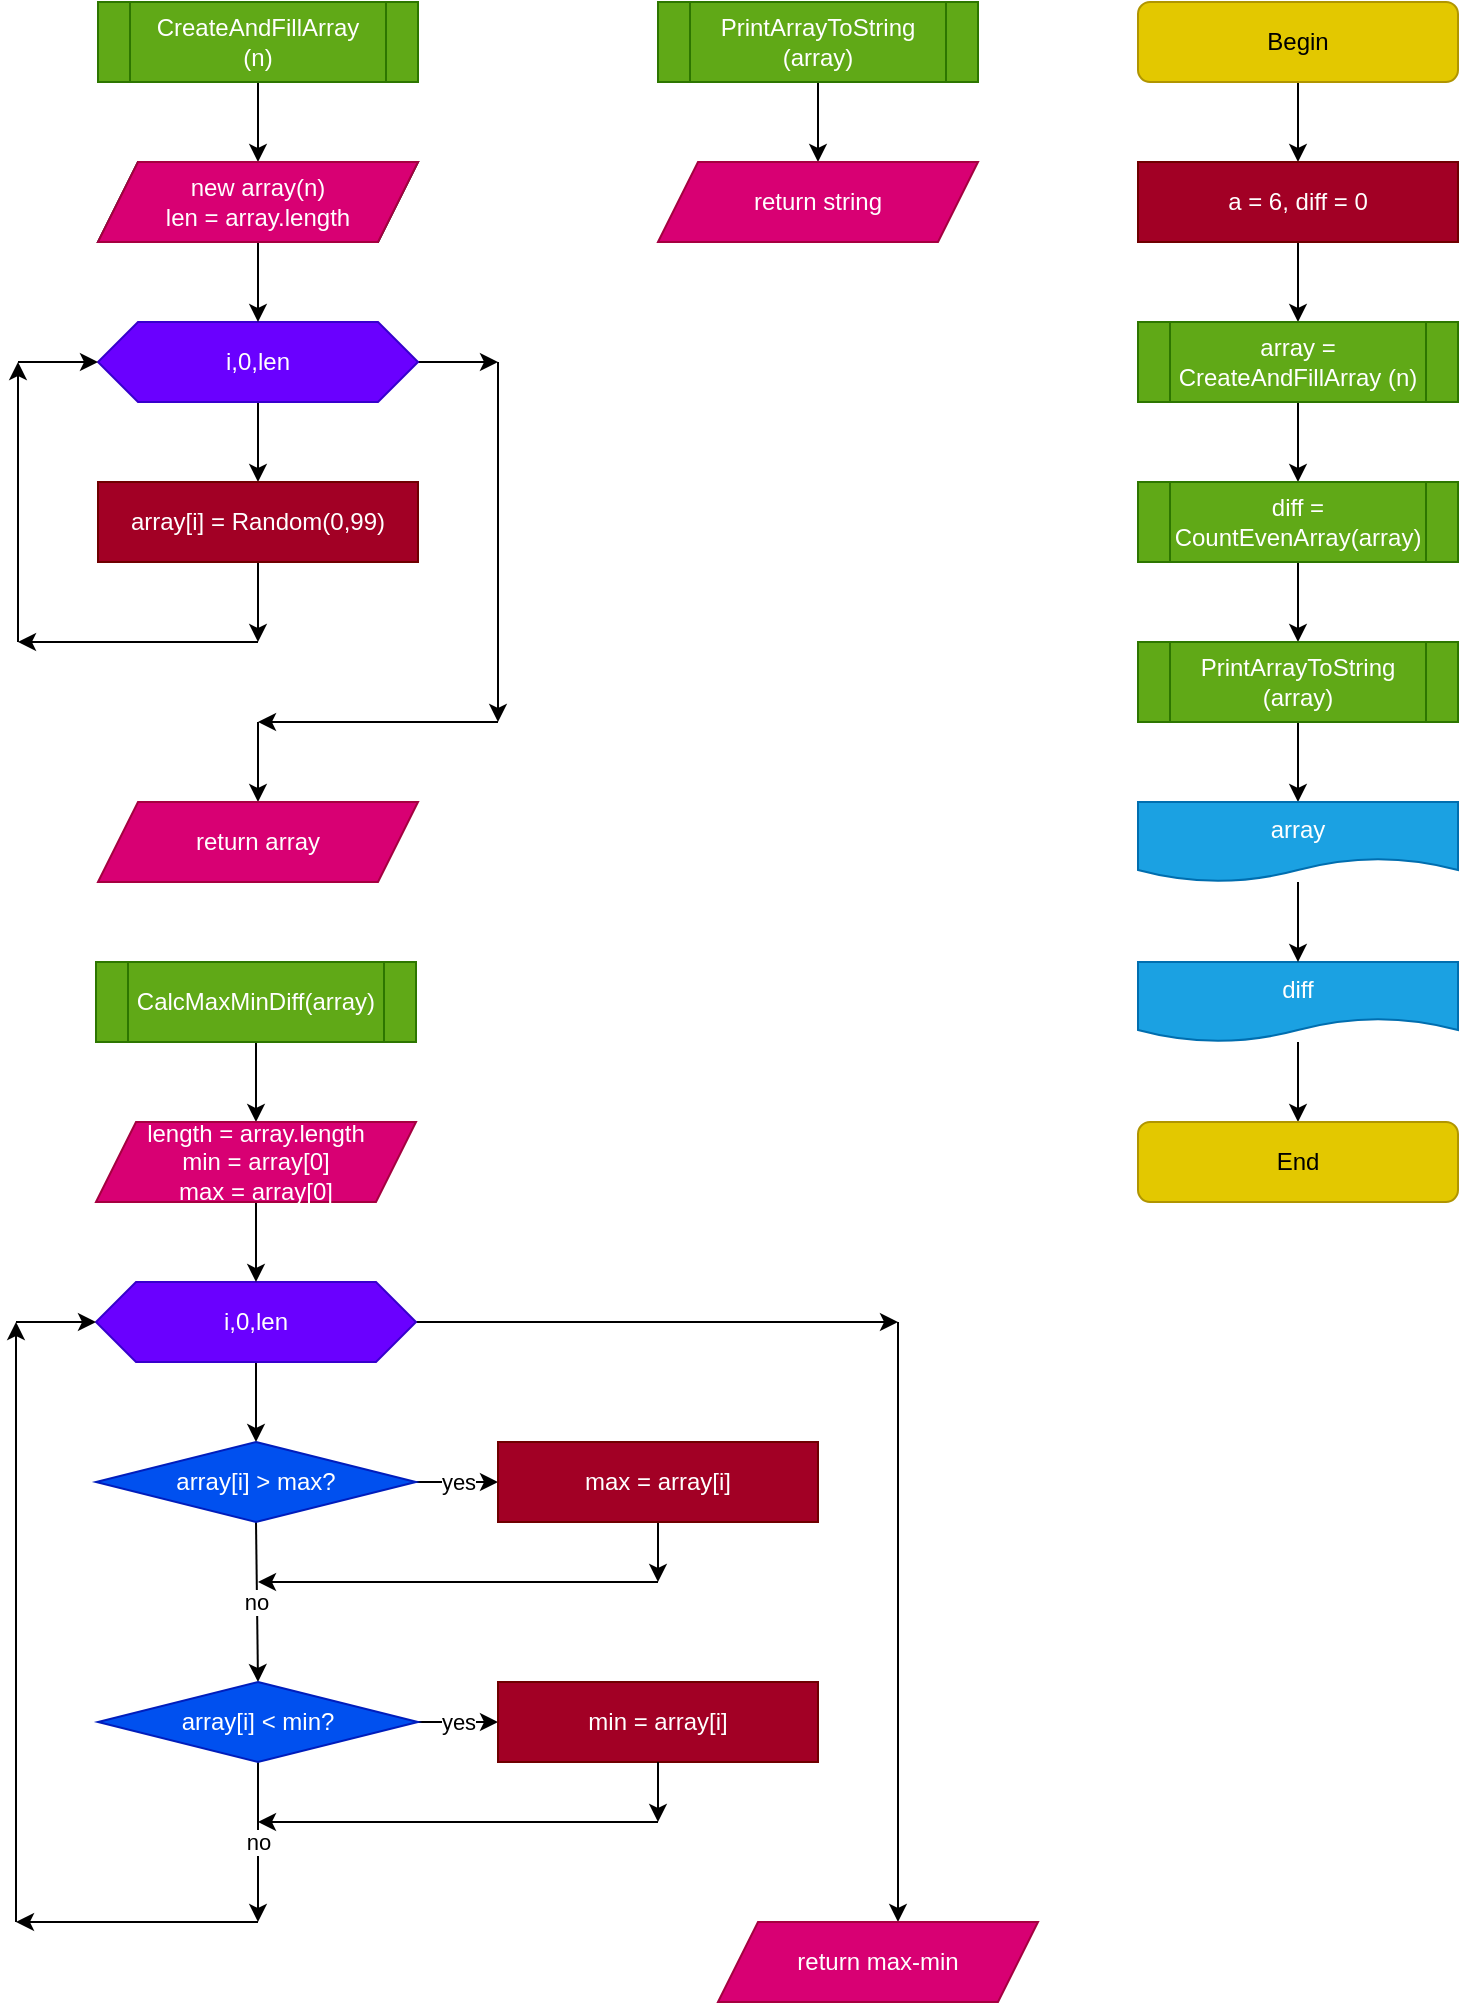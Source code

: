 <mxfile>
    <diagram id="syVkfWU1FalwgMXl7jdx" name="Страница 1">
        <mxGraphModel dx="1118" dy="616" grid="1" gridSize="10" guides="1" tooltips="1" connect="1" arrows="1" fold="1" page="1" pageScale="1" pageWidth="827" pageHeight="1169" math="0" shadow="0">
            <root>
                <mxCell id="0"/>
                <mxCell id="1" parent="0"/>
                <mxCell id="2" style="edgeStyle=none;html=1;startArrow=none;" edge="1" parent="1" source="7">
                    <mxGeometry relative="1" as="geometry">
                        <mxPoint x="140" y="240" as="targetPoint"/>
                    </mxGeometry>
                </mxCell>
                <mxCell id="3" style="edgeStyle=none;html=1;entryX=0.5;entryY=0;entryDx=0;entryDy=0;" edge="1" parent="1" source="4" target="11">
                    <mxGeometry relative="1" as="geometry">
                        <mxPoint x="140" y="120" as="targetPoint"/>
                    </mxGeometry>
                </mxCell>
                <mxCell id="4" value="CreateAndFillArray&lt;br&gt;(n)" style="shape=process;whiteSpace=wrap;html=1;backgroundOutline=1;fillColor=#60a917;fontColor=#ffffff;strokeColor=#2D7600;" vertex="1" parent="1">
                    <mxGeometry x="80" y="40" width="160" height="40" as="geometry"/>
                </mxCell>
                <mxCell id="5" style="edgeStyle=none;html=1;entryX=0.5;entryY=0;entryDx=0;entryDy=0;" edge="1" parent="1" source="7" target="9">
                    <mxGeometry relative="1" as="geometry">
                        <mxPoint x="140" y="280" as="targetPoint"/>
                    </mxGeometry>
                </mxCell>
                <mxCell id="6" style="edgeStyle=none;html=1;" edge="1" parent="1" source="7">
                    <mxGeometry relative="1" as="geometry">
                        <mxPoint x="280" y="220" as="targetPoint"/>
                    </mxGeometry>
                </mxCell>
                <mxCell id="7" value="i,0,len" style="shape=hexagon;perimeter=hexagonPerimeter2;whiteSpace=wrap;html=1;fixedSize=1;fillColor=#6a00ff;fontColor=#ffffff;strokeColor=#3700CC;" vertex="1" parent="1">
                    <mxGeometry x="80" y="200" width="160" height="40" as="geometry"/>
                </mxCell>
                <mxCell id="8" style="edgeStyle=none;html=1;" edge="1" parent="1" source="9">
                    <mxGeometry relative="1" as="geometry">
                        <mxPoint x="160" y="360" as="targetPoint"/>
                    </mxGeometry>
                </mxCell>
                <mxCell id="9" value="array[i] = Random(0,99)" style="rounded=0;whiteSpace=wrap;html=1;fillColor=#a20025;fontColor=#ffffff;strokeColor=#6F0000;" vertex="1" parent="1">
                    <mxGeometry x="80" y="280" width="160" height="40" as="geometry"/>
                </mxCell>
                <mxCell id="10" style="edgeStyle=none;html=1;entryX=0.5;entryY=0;entryDx=0;entryDy=0;" edge="1" parent="1" source="11" target="7">
                    <mxGeometry relative="1" as="geometry"/>
                </mxCell>
                <mxCell id="11" value="new array(n)&lt;br&gt;len = array.length" style="shape=parallelogram;perimeter=parallelogramPerimeter;whiteSpace=wrap;html=1;fixedSize=1;" vertex="1" parent="1">
                    <mxGeometry x="80" y="120" width="160" height="40" as="geometry"/>
                </mxCell>
                <mxCell id="12" value="" style="endArrow=classic;html=1;" edge="1" parent="1">
                    <mxGeometry width="50" height="50" relative="1" as="geometry">
                        <mxPoint x="160" y="360" as="sourcePoint"/>
                        <mxPoint x="40" y="360" as="targetPoint"/>
                    </mxGeometry>
                </mxCell>
                <mxCell id="13" value="" style="endArrow=classic;html=1;" edge="1" parent="1">
                    <mxGeometry width="50" height="50" relative="1" as="geometry">
                        <mxPoint x="40" y="360" as="sourcePoint"/>
                        <mxPoint x="40" y="220" as="targetPoint"/>
                    </mxGeometry>
                </mxCell>
                <mxCell id="14" value="" style="endArrow=classic;html=1;" edge="1" parent="1">
                    <mxGeometry width="50" height="50" relative="1" as="geometry">
                        <mxPoint x="40" y="220" as="sourcePoint"/>
                        <mxPoint x="80" y="220" as="targetPoint"/>
                    </mxGeometry>
                </mxCell>
                <mxCell id="15" value="" style="endArrow=classic;html=1;" edge="1" parent="1">
                    <mxGeometry width="50" height="50" relative="1" as="geometry">
                        <mxPoint x="280" y="220" as="sourcePoint"/>
                        <mxPoint x="280" y="400" as="targetPoint"/>
                    </mxGeometry>
                </mxCell>
                <mxCell id="16" value="" style="endArrow=classic;html=1;" edge="1" parent="1">
                    <mxGeometry width="50" height="50" relative="1" as="geometry">
                        <mxPoint x="280" y="400" as="sourcePoint"/>
                        <mxPoint x="160" y="400" as="targetPoint"/>
                    </mxGeometry>
                </mxCell>
                <mxCell id="17" value="" style="endArrow=classic;html=1;" edge="1" parent="1">
                    <mxGeometry width="50" height="50" relative="1" as="geometry">
                        <mxPoint x="160" y="400" as="sourcePoint"/>
                        <mxPoint x="160" y="440" as="targetPoint"/>
                    </mxGeometry>
                </mxCell>
                <mxCell id="18" value="return array" style="shape=parallelogram;perimeter=parallelogramPerimeter;whiteSpace=wrap;html=1;fixedSize=1;fillColor=#d80073;fontColor=#ffffff;strokeColor=#A50040;" vertex="1" parent="1">
                    <mxGeometry x="80" y="440" width="160" height="40" as="geometry"/>
                </mxCell>
                <mxCell id="37" style="edgeStyle=none;html=1;entryX=0.5;entryY=0;entryDx=0;entryDy=0;" edge="1" parent="1" source="38">
                    <mxGeometry relative="1" as="geometry">
                        <mxPoint x="440" y="120.0" as="targetPoint"/>
                    </mxGeometry>
                </mxCell>
                <mxCell id="38" value="PrintArrayToString&lt;br&gt;(array)" style="shape=process;whiteSpace=wrap;html=1;backgroundOutline=1;fillColor=#60a917;fontColor=#ffffff;strokeColor=#2D7600;" vertex="1" parent="1">
                    <mxGeometry x="360" y="40" width="160" height="40" as="geometry"/>
                </mxCell>
                <mxCell id="39" value="" style="edgeStyle=none;html=1;" edge="1" parent="1" source="40">
                    <mxGeometry relative="1" as="geometry">
                        <mxPoint x="680" y="120" as="targetPoint"/>
                    </mxGeometry>
                </mxCell>
                <mxCell id="40" value="Begin" style="rounded=1;whiteSpace=wrap;html=1;fillColor=#e3c800;fontColor=#000000;strokeColor=#B09500;" vertex="1" parent="1">
                    <mxGeometry x="600" y="40" width="160" height="40" as="geometry"/>
                </mxCell>
                <mxCell id="41" style="edgeStyle=none;html=1;" edge="1" parent="1" source="42">
                    <mxGeometry relative="1" as="geometry">
                        <mxPoint x="680" y="200" as="targetPoint"/>
                    </mxGeometry>
                </mxCell>
                <mxCell id="42" value="a = 6, diff = 0" style="rounded=0;whiteSpace=wrap;html=1;fillColor=#a20025;fontColor=#ffffff;strokeColor=#6F0000;" vertex="1" parent="1">
                    <mxGeometry x="600" y="120" width="160" height="40" as="geometry"/>
                </mxCell>
                <mxCell id="43" style="edgeStyle=none;html=1;" edge="1" parent="1" source="44">
                    <mxGeometry relative="1" as="geometry">
                        <mxPoint x="680" y="280" as="targetPoint"/>
                    </mxGeometry>
                </mxCell>
                <mxCell id="44" value="array = CreateAndFillArray (n)" style="shape=process;whiteSpace=wrap;html=1;backgroundOutline=1;fillColor=#60a917;fontColor=#ffffff;strokeColor=#2D7600;" vertex="1" parent="1">
                    <mxGeometry x="600" y="200" width="160" height="40" as="geometry"/>
                </mxCell>
                <mxCell id="45" style="edgeStyle=none;html=1;" edge="1" parent="1" source="46">
                    <mxGeometry relative="1" as="geometry">
                        <mxPoint x="680" y="360" as="targetPoint"/>
                    </mxGeometry>
                </mxCell>
                <mxCell id="46" value="diff = CountEvenArray(array)" style="shape=process;whiteSpace=wrap;html=1;backgroundOutline=1;fillColor=#60a917;fontColor=#ffffff;strokeColor=#2D7600;" vertex="1" parent="1">
                    <mxGeometry x="600" y="280" width="160" height="40" as="geometry"/>
                </mxCell>
                <mxCell id="47" style="edgeStyle=none;html=1;" edge="1" parent="1" source="48">
                    <mxGeometry relative="1" as="geometry">
                        <mxPoint x="680" y="440" as="targetPoint"/>
                    </mxGeometry>
                </mxCell>
                <mxCell id="48" value="PrintArrayToString&lt;br&gt;(array)" style="shape=process;whiteSpace=wrap;html=1;backgroundOutline=1;fillColor=#60a917;fontColor=#ffffff;strokeColor=#2D7600;" vertex="1" parent="1">
                    <mxGeometry x="600" y="360" width="160" height="40" as="geometry"/>
                </mxCell>
                <mxCell id="49" style="edgeStyle=none;html=1;" edge="1" parent="1" source="50">
                    <mxGeometry relative="1" as="geometry">
                        <mxPoint x="680" y="600" as="targetPoint"/>
                    </mxGeometry>
                </mxCell>
                <mxCell id="50" value="diff" style="shape=document;whiteSpace=wrap;html=1;boundedLbl=1;fillColor=#1ba1e2;fontColor=#ffffff;strokeColor=#006EAF;" vertex="1" parent="1">
                    <mxGeometry x="600" y="520" width="160" height="40" as="geometry"/>
                </mxCell>
                <mxCell id="51" value="End" style="rounded=1;whiteSpace=wrap;html=1;fillColor=#e3c800;fontColor=#000000;strokeColor=#B09500;" vertex="1" parent="1">
                    <mxGeometry x="600" y="600" width="160" height="40" as="geometry"/>
                </mxCell>
                <mxCell id="52" value="new array(n)&lt;br&gt;len = array.length" style="shape=parallelogram;perimeter=parallelogramPerimeter;whiteSpace=wrap;html=1;fixedSize=1;fillColor=#d80073;fontColor=#ffffff;strokeColor=#A50040;" vertex="1" parent="1">
                    <mxGeometry x="80" y="120" width="160" height="40" as="geometry"/>
                </mxCell>
                <mxCell id="53" value="return string" style="shape=parallelogram;perimeter=parallelogramPerimeter;whiteSpace=wrap;html=1;fixedSize=1;fillColor=#d80073;fontColor=#ffffff;strokeColor=#A50040;" vertex="1" parent="1">
                    <mxGeometry x="360" y="120" width="160" height="40" as="geometry"/>
                </mxCell>
                <mxCell id="54" style="edgeStyle=none;html=1;entryX=0.5;entryY=0;entryDx=0;entryDy=0;" edge="1" parent="1" source="55" target="50">
                    <mxGeometry relative="1" as="geometry"/>
                </mxCell>
                <mxCell id="55" value="array" style="shape=document;whiteSpace=wrap;html=1;boundedLbl=1;fillColor=#1ba1e2;fontColor=#ffffff;strokeColor=#006EAF;" vertex="1" parent="1">
                    <mxGeometry x="600" y="440" width="160" height="40" as="geometry"/>
                </mxCell>
                <mxCell id="58" style="edgeStyle=none;html=1;startArrow=none;" edge="1" parent="1" source="63">
                    <mxGeometry relative="1" as="geometry">
                        <mxPoint x="139" y="720" as="targetPoint"/>
                    </mxGeometry>
                </mxCell>
                <mxCell id="59" style="edgeStyle=none;html=1;entryX=0.5;entryY=0;entryDx=0;entryDy=0;" edge="1" parent="1" source="60" target="66">
                    <mxGeometry relative="1" as="geometry">
                        <mxPoint x="139" y="600" as="targetPoint"/>
                    </mxGeometry>
                </mxCell>
                <mxCell id="60" value="CalcMaxMinDiff(array)" style="shape=process;whiteSpace=wrap;html=1;backgroundOutline=1;fillColor=#60a917;fontColor=#ffffff;strokeColor=#2D7600;" vertex="1" parent="1">
                    <mxGeometry x="79" y="520" width="160" height="40" as="geometry"/>
                </mxCell>
                <mxCell id="61" style="edgeStyle=none;html=1;entryX=0.5;entryY=0;entryDx=0;entryDy=0;" edge="1" parent="1" source="63">
                    <mxGeometry relative="1" as="geometry">
                        <mxPoint x="159" y="760" as="targetPoint"/>
                    </mxGeometry>
                </mxCell>
                <mxCell id="62" style="edgeStyle=none;html=1;" edge="1" parent="1" source="63">
                    <mxGeometry relative="1" as="geometry">
                        <mxPoint x="480" y="700" as="targetPoint"/>
                    </mxGeometry>
                </mxCell>
                <mxCell id="63" value="i,0,len" style="shape=hexagon;perimeter=hexagonPerimeter2;whiteSpace=wrap;html=1;fixedSize=1;fillColor=#6a00ff;fontColor=#ffffff;strokeColor=#3700CC;" vertex="1" parent="1">
                    <mxGeometry x="79" y="680" width="160" height="40" as="geometry"/>
                </mxCell>
                <mxCell id="64" value="no" style="edgeStyle=none;html=1;entryX=0.5;entryY=0;entryDx=0;entryDy=0;" edge="1" parent="1" target="78">
                    <mxGeometry relative="1" as="geometry">
                        <mxPoint x="159" y="840" as="targetPoint"/>
                        <mxPoint x="159" y="800" as="sourcePoint"/>
                    </mxGeometry>
                </mxCell>
                <mxCell id="65" style="edgeStyle=none;html=1;entryX=0.5;entryY=0;entryDx=0;entryDy=0;" edge="1" parent="1" source="66" target="63">
                    <mxGeometry relative="1" as="geometry"/>
                </mxCell>
                <mxCell id="66" value="length = array.length&lt;br&gt;min = array[0]&lt;br&gt;max = array[0]" style="shape=parallelogram;perimeter=parallelogramPerimeter;whiteSpace=wrap;html=1;fixedSize=1;fillColor=#d80073;fontColor=#ffffff;strokeColor=#A50040;" vertex="1" parent="1">
                    <mxGeometry x="79" y="600" width="160" height="40" as="geometry"/>
                </mxCell>
                <mxCell id="67" value="" style="endArrow=classic;html=1;" edge="1" parent="1">
                    <mxGeometry width="50" height="50" relative="1" as="geometry">
                        <mxPoint x="39" y="1000" as="sourcePoint"/>
                        <mxPoint x="39" y="700" as="targetPoint"/>
                    </mxGeometry>
                </mxCell>
                <mxCell id="68" value="" style="endArrow=classic;html=1;" edge="1" parent="1">
                    <mxGeometry width="50" height="50" relative="1" as="geometry">
                        <mxPoint x="39" y="700" as="sourcePoint"/>
                        <mxPoint x="79" y="700" as="targetPoint"/>
                    </mxGeometry>
                </mxCell>
                <mxCell id="76" value="yes" style="edgeStyle=none;html=1;entryX=0;entryY=0.5;entryDx=0;entryDy=0;" edge="1" parent="1" source="73" target="75">
                    <mxGeometry relative="1" as="geometry"/>
                </mxCell>
                <mxCell id="73" value="array[i] &amp;gt; max?" style="rhombus;whiteSpace=wrap;html=1;fillColor=#0050ef;fontColor=#ffffff;strokeColor=#001DBC;" vertex="1" parent="1">
                    <mxGeometry x="79" y="760" width="160" height="40" as="geometry"/>
                </mxCell>
                <mxCell id="74" style="edgeStyle=none;html=1;" edge="1" parent="1">
                    <mxGeometry relative="1" as="geometry">
                        <mxPoint x="39" y="1000" as="targetPoint"/>
                        <mxPoint x="160" y="1000" as="sourcePoint"/>
                    </mxGeometry>
                </mxCell>
                <mxCell id="81" style="edgeStyle=none;html=1;" edge="1" parent="1" source="75">
                    <mxGeometry relative="1" as="geometry">
                        <mxPoint x="360" y="830" as="targetPoint"/>
                    </mxGeometry>
                </mxCell>
                <mxCell id="75" value="max = array[i]" style="rounded=0;whiteSpace=wrap;html=1;fillColor=#a20025;fontColor=#ffffff;strokeColor=#6F0000;" vertex="1" parent="1">
                    <mxGeometry x="280" y="760" width="160" height="40" as="geometry"/>
                </mxCell>
                <mxCell id="77" value="no" style="edgeStyle=none;html=1;" edge="1" parent="1">
                    <mxGeometry relative="1" as="geometry">
                        <mxPoint x="160" y="1000" as="targetPoint"/>
                        <mxPoint x="160" y="920" as="sourcePoint"/>
                    </mxGeometry>
                </mxCell>
                <mxCell id="80" value="yes" style="edgeStyle=none;html=1;entryX=0;entryY=0.5;entryDx=0;entryDy=0;" edge="1" parent="1" source="78" target="79">
                    <mxGeometry relative="1" as="geometry"/>
                </mxCell>
                <mxCell id="78" value="array[i] &amp;lt; min?" style="rhombus;whiteSpace=wrap;html=1;fillColor=#0050ef;fontColor=#ffffff;strokeColor=#001DBC;" vertex="1" parent="1">
                    <mxGeometry x="80" y="880" width="160" height="40" as="geometry"/>
                </mxCell>
                <mxCell id="79" value="min = array[i]" style="rounded=0;whiteSpace=wrap;html=1;fillColor=#a20025;fontColor=#ffffff;strokeColor=#6F0000;" vertex="1" parent="1">
                    <mxGeometry x="280" y="880" width="160" height="40" as="geometry"/>
                </mxCell>
                <mxCell id="82" value="" style="endArrow=classic;html=1;" edge="1" parent="1">
                    <mxGeometry width="50" height="50" relative="1" as="geometry">
                        <mxPoint x="360" y="830" as="sourcePoint"/>
                        <mxPoint x="160" y="830" as="targetPoint"/>
                    </mxGeometry>
                </mxCell>
                <mxCell id="83" style="edgeStyle=none;html=1;" edge="1" parent="1">
                    <mxGeometry relative="1" as="geometry">
                        <mxPoint x="360" y="950" as="targetPoint"/>
                        <mxPoint x="360" y="920" as="sourcePoint"/>
                    </mxGeometry>
                </mxCell>
                <mxCell id="84" value="" style="endArrow=classic;html=1;" edge="1" parent="1">
                    <mxGeometry width="50" height="50" relative="1" as="geometry">
                        <mxPoint x="360" y="950" as="sourcePoint"/>
                        <mxPoint x="160" y="950" as="targetPoint"/>
                    </mxGeometry>
                </mxCell>
                <mxCell id="85" value="" style="endArrow=classic;html=1;" edge="1" parent="1">
                    <mxGeometry width="50" height="50" relative="1" as="geometry">
                        <mxPoint x="480" y="700" as="sourcePoint"/>
                        <mxPoint x="480" y="1000" as="targetPoint"/>
                    </mxGeometry>
                </mxCell>
                <mxCell id="86" value="return max-min" style="shape=parallelogram;perimeter=parallelogramPerimeter;whiteSpace=wrap;html=1;fixedSize=1;fillColor=#d80073;fontColor=#ffffff;strokeColor=#A50040;" vertex="1" parent="1">
                    <mxGeometry x="390" y="1000" width="160" height="40" as="geometry"/>
                </mxCell>
            </root>
        </mxGraphModel>
    </diagram>
</mxfile>